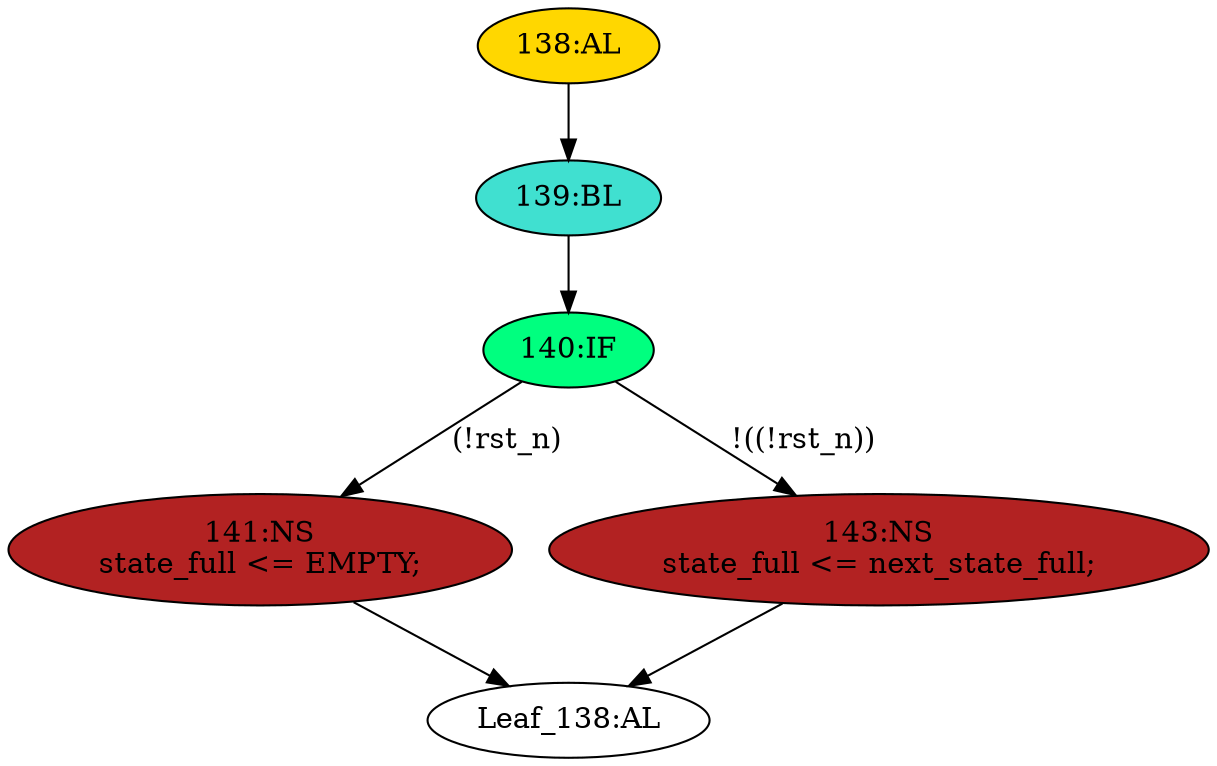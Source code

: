 strict digraph "" {
	node [label="\N"];
	"140:IF"	 [ast="<pyverilog.vparser.ast.IfStatement object at 0x7fcd1837b250>",
		fillcolor=springgreen,
		label="140:IF",
		statements="[]",
		style=filled,
		typ=IfStatement];
	"141:NS"	 [ast="<pyverilog.vparser.ast.NonblockingSubstitution object at 0x7fcd1837b590>",
		fillcolor=firebrick,
		label="141:NS
state_full <= EMPTY;",
		statements="[<pyverilog.vparser.ast.NonblockingSubstitution object at 0x7fcd1837b590>]",
		style=filled,
		typ=NonblockingSubstitution];
	"140:IF" -> "141:NS"	 [cond="['rst_n']",
		label="(!rst_n)",
		lineno=140];
	"143:NS"	 [ast="<pyverilog.vparser.ast.NonblockingSubstitution object at 0x7fcd1837b390>",
		fillcolor=firebrick,
		label="143:NS
state_full <= next_state_full;",
		statements="[<pyverilog.vparser.ast.NonblockingSubstitution object at 0x7fcd1837b390>]",
		style=filled,
		typ=NonblockingSubstitution];
	"140:IF" -> "143:NS"	 [cond="['rst_n']",
		label="!((!rst_n))",
		lineno=140];
	"138:AL"	 [ast="<pyverilog.vparser.ast.Always object at 0x7fcd1837b750>",
		clk_sens=True,
		fillcolor=gold,
		label="138:AL",
		sens="['clk']",
		statements="[]",
		style=filled,
		typ=Always,
		use_var="['next_state_full', 'rst_n', 'EMPTY']"];
	"139:BL"	 [ast="<pyverilog.vparser.ast.Block object at 0x7fcd1837b850>",
		fillcolor=turquoise,
		label="139:BL",
		statements="[]",
		style=filled,
		typ=Block];
	"138:AL" -> "139:BL"	 [cond="[]",
		lineno=None];
	"Leaf_138:AL"	 [def_var="['state_full']",
		label="Leaf_138:AL"];
	"141:NS" -> "Leaf_138:AL"	 [cond="[]",
		lineno=None];
	"143:NS" -> "Leaf_138:AL"	 [cond="[]",
		lineno=None];
	"139:BL" -> "140:IF"	 [cond="[]",
		lineno=None];
}
